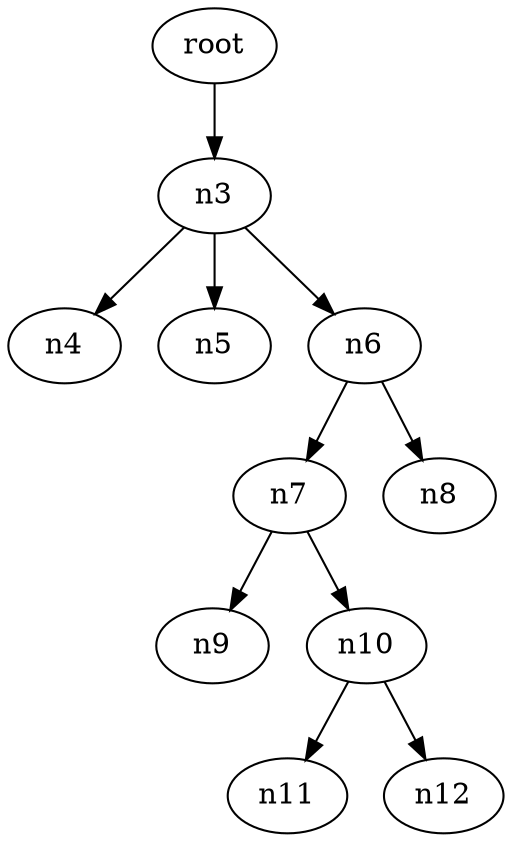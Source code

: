 digraph G {
n2 [label="root"];
n2 -> n3;
n3 -> n4;
n3 -> n5;
n3 -> n6;
n6 -> n7;
n6 -> n8;
n7 -> n9;
n7 -> n10;
n10 -> n11;
n10 -> n12;
}
